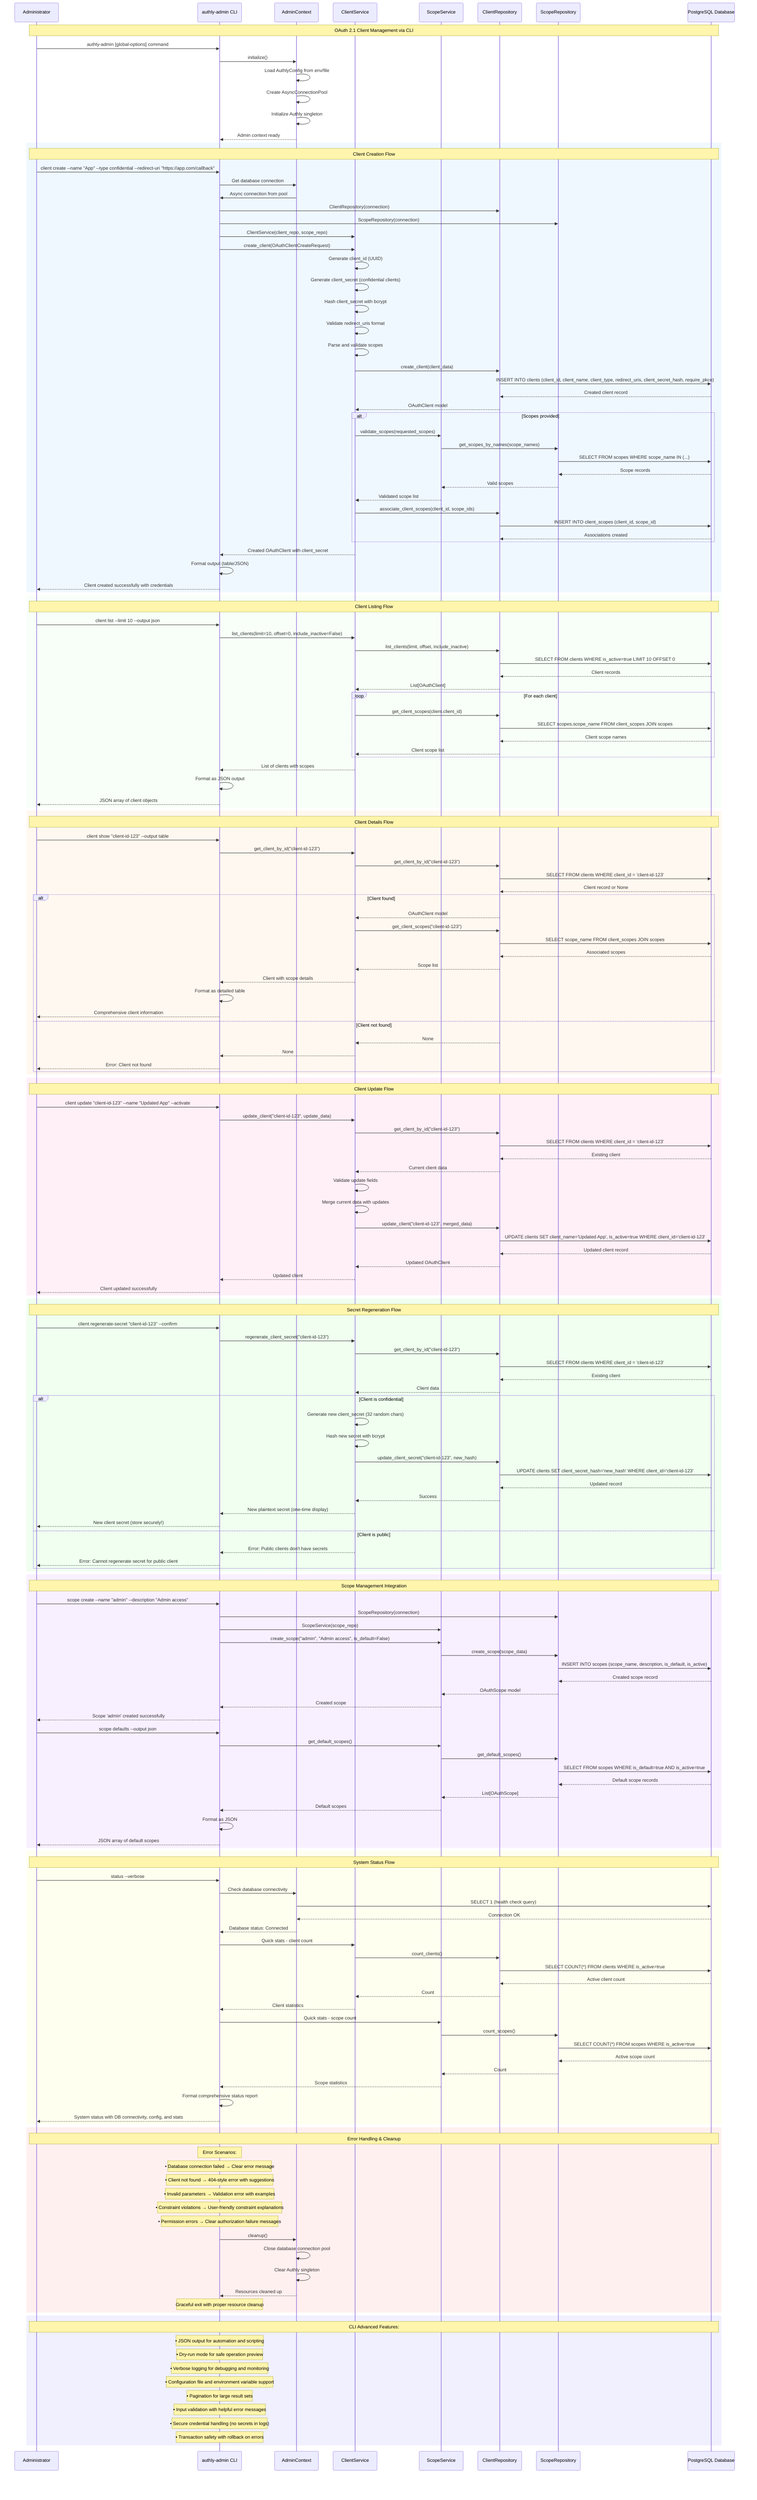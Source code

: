 sequenceDiagram
    participant Admin as Administrator
    participant CLI as authly-admin CLI
    participant AC as AdminContext
    participant CS as ClientService
    participant SS as ScopeService
    participant CR as ClientRepository
    participant SR as ScopeRepository
    participant DB as PostgreSQL Database

    Note over Admin,DB: OAuth 2.1 Client Management via CLI

    %% CLI Initialization
    Admin->>CLI: authly-admin [global-options] command
    CLI->>AC: initialize()
    AC->>AC: Load AuthlyConfig from env/file
    AC->>AC: Create AsyncConnectionPool
    AC->>AC: Initialize Authly singleton
    AC-->>CLI: Admin context ready

    %% Client Creation Flow
    rect rgb(240, 248, 255)
        Note over Admin,DB: Client Creation Flow
        
        Admin->>CLI: client create --name "App" --type confidential --redirect-uri "https://app.com/callback"
        CLI->>AC: Get database connection
        AC->>CLI: Async connection from pool
        CLI->>CR: ClientRepository(connection)
        CLI->>SR: ScopeRepository(connection)
        CLI->>CS: ClientService(client_repo, scope_repo)
        
        CLI->>CS: create_client(OAuthClientCreateRequest)
        CS->>CS: Generate client_id (UUID)
        CS->>CS: Generate client_secret (confidential clients)
        CS->>CS: Hash client_secret with bcrypt
        CS->>CS: Validate redirect_uris format
        CS->>CS: Parse and validate scopes
        
        CS->>CR: create_client(client_data)
        CR->>DB: INSERT INTO clients (client_id, client_name, client_type, redirect_uris, client_secret_hash, require_pkce)
        DB-->>CR: Created client record
        CR-->>CS: OAuthClient model
        
        alt Scopes provided
            CS->>SS: validate_scopes(requested_scopes)
            SS->>SR: get_scopes_by_names(scope_names)
            SR->>DB: SELECT FROM scopes WHERE scope_name IN (...)
            DB-->>SR: Scope records
            SR-->>SS: Valid scopes
            SS-->>CS: Validated scope list
            
            CS->>CR: associate_client_scopes(client_id, scope_ids)
            CR->>DB: INSERT INTO client_scopes (client_id, scope_id)
            DB-->>CR: Associations created
        end
        
        CS-->>CLI: Created OAuthClient with client_secret
        CLI->>CLI: Format output (table/JSON)
        CLI-->>Admin: Client created successfully with credentials
    end

    %% Client Listing Flow
    rect rgb(248, 255, 248)
        Note over Admin,DB: Client Listing Flow
        
        Admin->>CLI: client list --limit 10 --output json
        CLI->>CS: list_clients(limit=10, offset=0, include_inactive=False)
        CS->>CR: list_clients(limit, offset, include_inactive)
        CR->>DB: SELECT FROM clients WHERE is_active=true LIMIT 10 OFFSET 0
        DB-->>CR: Client records
        CR-->>CS: List[OAuthClient]
        
        loop For each client
            CS->>CR: get_client_scopes(client.client_id)
            CR->>DB: SELECT scopes.scope_name FROM client_scopes JOIN scopes
            DB-->>CR: Client scope names
            CR-->>CS: Client scope list
        end
        
        CS-->>CLI: List of clients with scopes
        CLI->>CLI: Format as JSON output
        CLI-->>Admin: JSON array of client objects
    end

    %% Client Details Flow
    rect rgb(255, 248, 240)
        Note over Admin,DB: Client Details Flow
        
        Admin->>CLI: client show "client-id-123" --output table
        CLI->>CS: get_client_by_id("client-id-123")
        CS->>CR: get_client_by_id("client-id-123")
        CR->>DB: SELECT FROM clients WHERE client_id = 'client-id-123'
        DB-->>CR: Client record or None
        
        alt Client found
            CR-->>CS: OAuthClient model
            CS->>CR: get_client_scopes("client-id-123")
            CR->>DB: SELECT scope_name FROM client_scopes JOIN scopes
            DB-->>CR: Associated scopes
            CR-->>CS: Scope list
            CS-->>CLI: Client with scope details
            CLI->>CLI: Format as detailed table
            CLI-->>Admin: Comprehensive client information
        else Client not found
            CR-->>CS: None
            CS-->>CLI: None
            CLI-->>Admin: Error: Client not found
        end
    end

    %% Client Update Flow
    rect rgb(255, 240, 248)
        Note over Admin,DB: Client Update Flow
        
        Admin->>CLI: client update "client-id-123" --name "Updated App" --activate
        CLI->>CS: update_client("client-id-123", update_data)
        CS->>CR: get_client_by_id("client-id-123")
        CR->>DB: SELECT FROM clients WHERE client_id = 'client-id-123'
        DB-->>CR: Existing client
        CR-->>CS: Current client data
        
        CS->>CS: Validate update fields
        CS->>CS: Merge current data with updates
        CS->>CR: update_client("client-id-123", merged_data)
        CR->>DB: UPDATE clients SET client_name='Updated App', is_active=true WHERE client_id='client-id-123'
        DB-->>CR: Updated client record
        CR-->>CS: Updated OAuthClient
        CS-->>CLI: Updated client
        CLI-->>Admin: Client updated successfully
    end

    %% Secret Regeneration Flow
    rect rgb(240, 255, 240)
        Note over Admin,DB: Secret Regeneration Flow
        
        Admin->>CLI: client regenerate-secret "client-id-123" --confirm
        CLI->>CS: regenerate_client_secret("client-id-123")
        CS->>CR: get_client_by_id("client-id-123")
        CR->>DB: SELECT FROM clients WHERE client_id = 'client-id-123'
        DB-->>CR: Existing client
        CR-->>CS: Client data
        
        alt Client is confidential
            CS->>CS: Generate new client_secret (32 random chars)
            CS->>CS: Hash new secret with bcrypt
            CS->>CR: update_client_secret("client-id-123", new_hash)
            CR->>DB: UPDATE clients SET client_secret_hash='new_hash' WHERE client_id='client-id-123'
            DB-->>CR: Updated record
            CR-->>CS: Success
            CS-->>CLI: New plaintext secret (one-time display)
            CLI-->>Admin: New client secret (store securely!)
        else Client is public
            CS-->>CLI: Error: Public clients don't have secrets
            CLI-->>Admin: Error: Cannot regenerate secret for public client
        end
    end

    %% Scope Management Integration
    rect rgb(248, 240, 255)
        Note over Admin,DB: Scope Management Integration
        
        Admin->>CLI: scope create --name "admin" --description "Admin access"
        CLI->>SR: ScopeRepository(connection)
        CLI->>SS: ScopeService(scope_repo)
        CLI->>SS: create_scope("admin", "Admin access", is_default=False)
        SS->>SR: create_scope(scope_data)
        SR->>DB: INSERT INTO scopes (scope_name, description, is_default, is_active)
        DB-->>SR: Created scope record
        SR-->>SS: OAuthScope model
        SS-->>CLI: Created scope
        CLI-->>Admin: Scope 'admin' created successfully
        
        Admin->>CLI: scope defaults --output json
        CLI->>SS: get_default_scopes()
        SS->>SR: get_default_scopes()
        SR->>DB: SELECT FROM scopes WHERE is_default=true AND is_active=true
        DB-->>SR: Default scope records
        SR-->>SS: List[OAuthScope]
        SS-->>CLI: Default scopes
        CLI->>CLI: Format as JSON
        CLI-->>Admin: JSON array of default scopes
    end

    %% System Status Flow
    rect rgb(255, 255, 240)
        Note over Admin,DB: System Status Flow
        
        Admin->>CLI: status --verbose
        CLI->>AC: Check database connectivity
        AC->>DB: SELECT 1 (health check query)
        DB-->>AC: Connection OK
        AC-->>CLI: Database status: Connected
        
        CLI->>CS: Quick stats - client count
        CS->>CR: count_clients()
        CR->>DB: SELECT COUNT(*) FROM clients WHERE is_active=true
        DB-->>CR: Active client count
        CR-->>CS: Count
        CS-->>CLI: Client statistics
        
        CLI->>SS: Quick stats - scope count  
        SS->>SR: count_scopes()
        SR->>DB: SELECT COUNT(*) FROM scopes WHERE is_active=true
        DB-->>SR: Active scope count
        SR-->>SS: Count
        SS-->>CLI: Scope statistics
        
        CLI->>CLI: Format comprehensive status report
        CLI-->>Admin: System status with DB connectivity, config, and stats
    end

    %% Error Handling and Cleanup
    rect rgb(255, 240, 240)
        Note over Admin,DB: Error Handling & Cleanup
        
        Note over CLI: Error Scenarios:
        Note over CLI: • Database connection failed → Clear error message
        Note over CLI: • Client not found → 404-style error with suggestions
        Note over CLI: • Invalid parameters → Validation error with examples
        Note over CLI: • Constraint violations → User-friendly constraint explanations
        Note over CLI: • Permission errors → Clear authorization failure messages
        
        CLI->>AC: cleanup()
        AC->>AC: Close database connection pool
        AC->>AC: Clear Authly singleton
        AC-->>CLI: Resources cleaned up
        Note over CLI: Graceful exit with proper resource cleanup
    end

    %% CLI Features Summary
    rect rgb(240, 240, 255)
        Note over Admin,DB: CLI Advanced Features:
        Note over CLI: • JSON output for automation and scripting
        Note over CLI: • Dry-run mode for safe operation preview
        Note over CLI: • Verbose logging for debugging and monitoring
        Note over CLI: • Configuration file and environment variable support
        Note over CLI: • Pagination for large result sets
        Note over CLI: • Input validation with helpful error messages
        Note over CLI: • Secure credential handling (no secrets in logs)
        Note over CLI: • Transaction safety with rollback on errors
    end